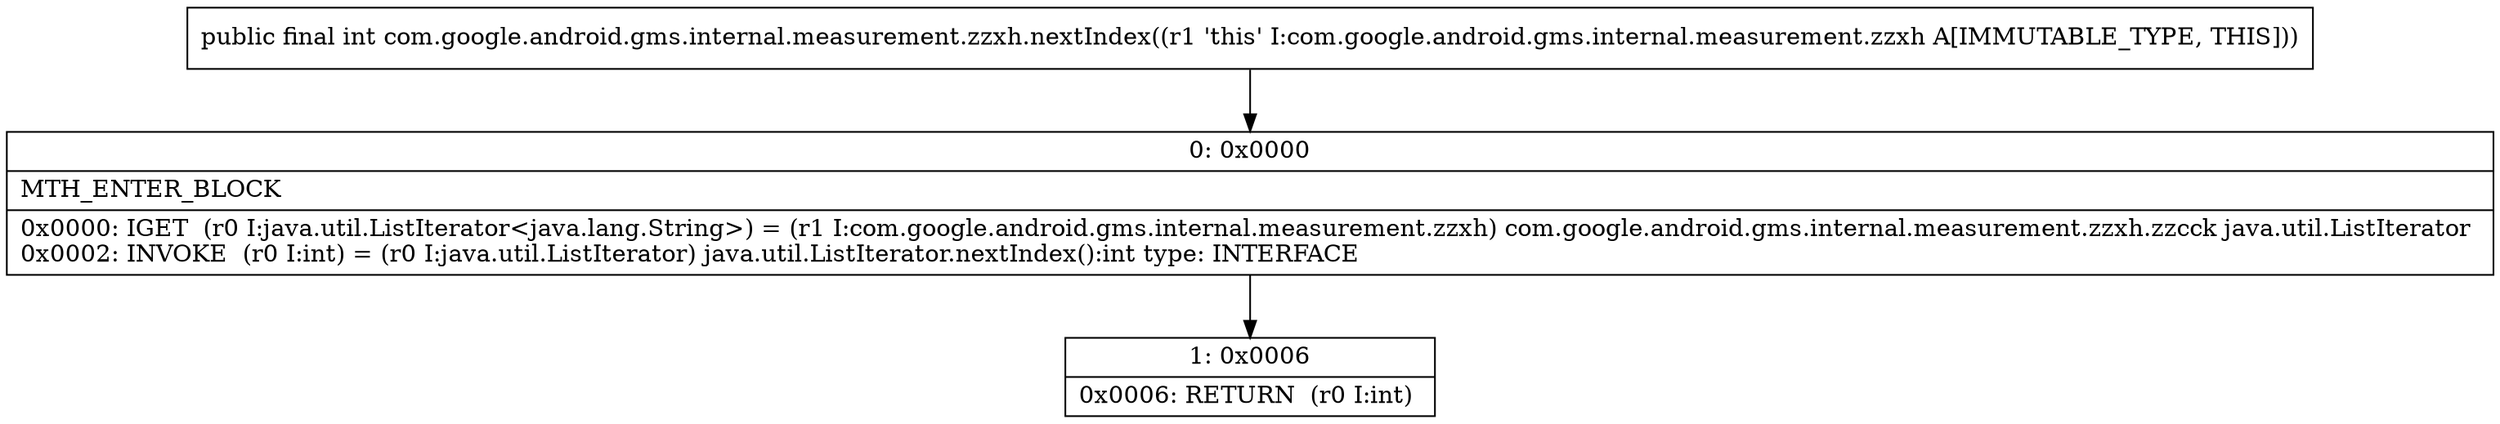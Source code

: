 digraph "CFG forcom.google.android.gms.internal.measurement.zzxh.nextIndex()I" {
Node_0 [shape=record,label="{0\:\ 0x0000|MTH_ENTER_BLOCK\l|0x0000: IGET  (r0 I:java.util.ListIterator\<java.lang.String\>) = (r1 I:com.google.android.gms.internal.measurement.zzxh) com.google.android.gms.internal.measurement.zzxh.zzcck java.util.ListIterator \l0x0002: INVOKE  (r0 I:int) = (r0 I:java.util.ListIterator) java.util.ListIterator.nextIndex():int type: INTERFACE \l}"];
Node_1 [shape=record,label="{1\:\ 0x0006|0x0006: RETURN  (r0 I:int) \l}"];
MethodNode[shape=record,label="{public final int com.google.android.gms.internal.measurement.zzxh.nextIndex((r1 'this' I:com.google.android.gms.internal.measurement.zzxh A[IMMUTABLE_TYPE, THIS])) }"];
MethodNode -> Node_0;
Node_0 -> Node_1;
}

